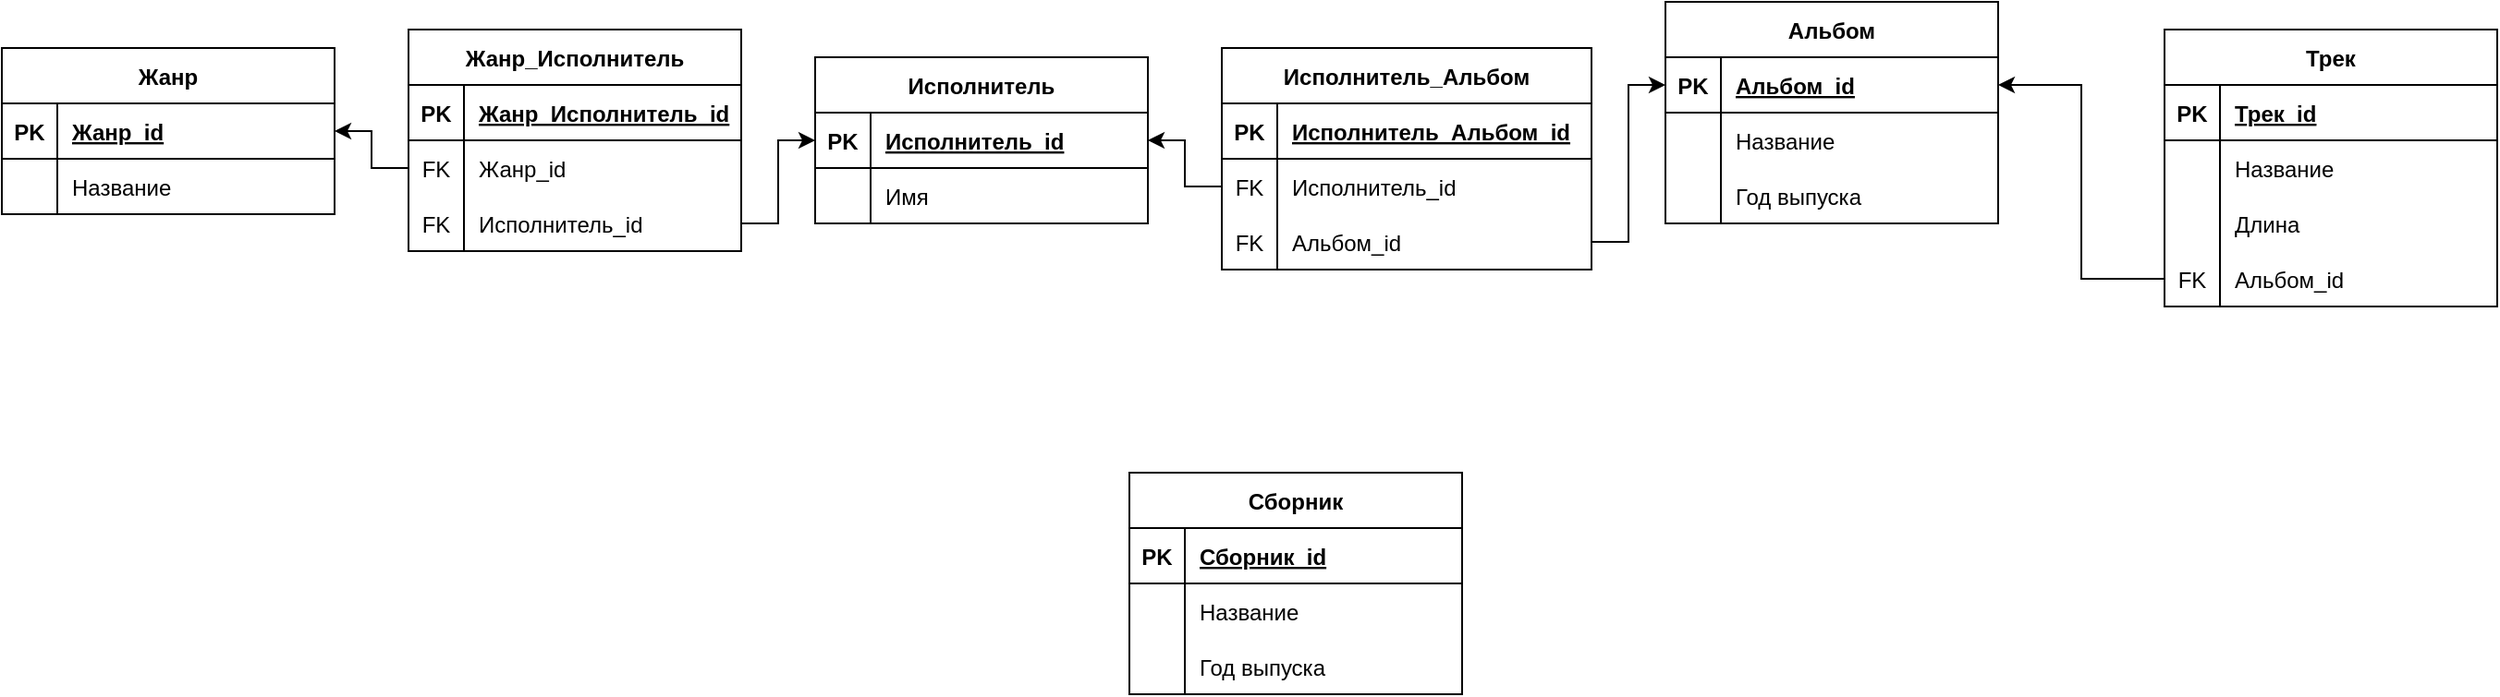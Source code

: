 <mxfile version="20.8.23" type="github">
  <diagram name="Страница 1" id="Ezz1WWHIf42Ru0axihvY">
    <mxGraphModel dx="1434" dy="739" grid="1" gridSize="10" guides="1" tooltips="1" connect="1" arrows="1" fold="1" page="1" pageScale="1" pageWidth="827" pageHeight="1169" math="0" shadow="0">
      <root>
        <mxCell id="0" />
        <mxCell id="1" parent="0" />
        <mxCell id="xEUZkp9Z2RVtKTUsOf9Q-1" value="Жанр" style="shape=table;startSize=30;container=1;collapsible=1;childLayout=tableLayout;fixedRows=1;rowLines=0;fontStyle=1;align=center;resizeLast=1;" parent="1" vertex="1">
          <mxGeometry x="20" y="70" width="180" height="90" as="geometry" />
        </mxCell>
        <mxCell id="xEUZkp9Z2RVtKTUsOf9Q-2" value="" style="shape=tableRow;horizontal=0;startSize=0;swimlaneHead=0;swimlaneBody=0;fillColor=none;collapsible=0;dropTarget=0;points=[[0,0.5],[1,0.5]];portConstraint=eastwest;top=0;left=0;right=0;bottom=1;" parent="xEUZkp9Z2RVtKTUsOf9Q-1" vertex="1">
          <mxGeometry y="30" width="180" height="30" as="geometry" />
        </mxCell>
        <mxCell id="xEUZkp9Z2RVtKTUsOf9Q-3" value="PK" style="shape=partialRectangle;connectable=0;fillColor=none;top=0;left=0;bottom=0;right=0;fontStyle=1;overflow=hidden;" parent="xEUZkp9Z2RVtKTUsOf9Q-2" vertex="1">
          <mxGeometry width="30" height="30" as="geometry">
            <mxRectangle width="30" height="30" as="alternateBounds" />
          </mxGeometry>
        </mxCell>
        <mxCell id="xEUZkp9Z2RVtKTUsOf9Q-4" value="Жанр_id" style="shape=partialRectangle;connectable=0;fillColor=none;top=0;left=0;bottom=0;right=0;align=left;spacingLeft=6;fontStyle=5;overflow=hidden;" parent="xEUZkp9Z2RVtKTUsOf9Q-2" vertex="1">
          <mxGeometry x="30" width="150" height="30" as="geometry">
            <mxRectangle width="150" height="30" as="alternateBounds" />
          </mxGeometry>
        </mxCell>
        <mxCell id="xEUZkp9Z2RVtKTUsOf9Q-5" value="" style="shape=tableRow;horizontal=0;startSize=0;swimlaneHead=0;swimlaneBody=0;fillColor=none;collapsible=0;dropTarget=0;points=[[0,0.5],[1,0.5]];portConstraint=eastwest;top=0;left=0;right=0;bottom=0;" parent="xEUZkp9Z2RVtKTUsOf9Q-1" vertex="1">
          <mxGeometry y="60" width="180" height="30" as="geometry" />
        </mxCell>
        <mxCell id="xEUZkp9Z2RVtKTUsOf9Q-6" value="" style="shape=partialRectangle;connectable=0;fillColor=none;top=0;left=0;bottom=0;right=0;editable=1;overflow=hidden;" parent="xEUZkp9Z2RVtKTUsOf9Q-5" vertex="1">
          <mxGeometry width="30" height="30" as="geometry">
            <mxRectangle width="30" height="30" as="alternateBounds" />
          </mxGeometry>
        </mxCell>
        <mxCell id="xEUZkp9Z2RVtKTUsOf9Q-7" value="Название" style="shape=partialRectangle;connectable=0;fillColor=none;top=0;left=0;bottom=0;right=0;align=left;spacingLeft=6;overflow=hidden;" parent="xEUZkp9Z2RVtKTUsOf9Q-5" vertex="1">
          <mxGeometry x="30" width="150" height="30" as="geometry">
            <mxRectangle width="150" height="30" as="alternateBounds" />
          </mxGeometry>
        </mxCell>
        <mxCell id="xEUZkp9Z2RVtKTUsOf9Q-14" value="Исполнитель" style="shape=table;startSize=30;container=1;collapsible=1;childLayout=tableLayout;fixedRows=1;rowLines=0;fontStyle=1;align=center;resizeLast=1;" parent="1" vertex="1">
          <mxGeometry x="460" y="75" width="180" height="90" as="geometry" />
        </mxCell>
        <mxCell id="xEUZkp9Z2RVtKTUsOf9Q-15" value="" style="shape=tableRow;horizontal=0;startSize=0;swimlaneHead=0;swimlaneBody=0;fillColor=none;collapsible=0;dropTarget=0;points=[[0,0.5],[1,0.5]];portConstraint=eastwest;top=0;left=0;right=0;bottom=1;" parent="xEUZkp9Z2RVtKTUsOf9Q-14" vertex="1">
          <mxGeometry y="30" width="180" height="30" as="geometry" />
        </mxCell>
        <mxCell id="xEUZkp9Z2RVtKTUsOf9Q-16" value="PK" style="shape=partialRectangle;connectable=0;fillColor=none;top=0;left=0;bottom=0;right=0;fontStyle=1;overflow=hidden;" parent="xEUZkp9Z2RVtKTUsOf9Q-15" vertex="1">
          <mxGeometry width="30" height="30" as="geometry">
            <mxRectangle width="30" height="30" as="alternateBounds" />
          </mxGeometry>
        </mxCell>
        <mxCell id="xEUZkp9Z2RVtKTUsOf9Q-17" value="Исполнитель_id" style="shape=partialRectangle;connectable=0;fillColor=none;top=0;left=0;bottom=0;right=0;align=left;spacingLeft=6;fontStyle=5;overflow=hidden;" parent="xEUZkp9Z2RVtKTUsOf9Q-15" vertex="1">
          <mxGeometry x="30" width="150" height="30" as="geometry">
            <mxRectangle width="150" height="30" as="alternateBounds" />
          </mxGeometry>
        </mxCell>
        <mxCell id="xEUZkp9Z2RVtKTUsOf9Q-18" value="" style="shape=tableRow;horizontal=0;startSize=0;swimlaneHead=0;swimlaneBody=0;fillColor=none;collapsible=0;dropTarget=0;points=[[0,0.5],[1,0.5]];portConstraint=eastwest;top=0;left=0;right=0;bottom=0;" parent="xEUZkp9Z2RVtKTUsOf9Q-14" vertex="1">
          <mxGeometry y="60" width="180" height="30" as="geometry" />
        </mxCell>
        <mxCell id="xEUZkp9Z2RVtKTUsOf9Q-19" value="" style="shape=partialRectangle;connectable=0;fillColor=none;top=0;left=0;bottom=0;right=0;editable=1;overflow=hidden;" parent="xEUZkp9Z2RVtKTUsOf9Q-18" vertex="1">
          <mxGeometry width="30" height="30" as="geometry">
            <mxRectangle width="30" height="30" as="alternateBounds" />
          </mxGeometry>
        </mxCell>
        <mxCell id="xEUZkp9Z2RVtKTUsOf9Q-20" value="Имя" style="shape=partialRectangle;connectable=0;fillColor=none;top=0;left=0;bottom=0;right=0;align=left;spacingLeft=6;overflow=hidden;" parent="xEUZkp9Z2RVtKTUsOf9Q-18" vertex="1">
          <mxGeometry x="30" width="150" height="30" as="geometry">
            <mxRectangle width="150" height="30" as="alternateBounds" />
          </mxGeometry>
        </mxCell>
        <mxCell id="xEUZkp9Z2RVtKTUsOf9Q-27" value="Альбом" style="shape=table;startSize=30;container=1;collapsible=1;childLayout=tableLayout;fixedRows=1;rowLines=0;fontStyle=1;align=center;resizeLast=1;" parent="1" vertex="1">
          <mxGeometry x="920" y="45" width="180" height="120" as="geometry" />
        </mxCell>
        <mxCell id="xEUZkp9Z2RVtKTUsOf9Q-28" value="" style="shape=tableRow;horizontal=0;startSize=0;swimlaneHead=0;swimlaneBody=0;fillColor=none;collapsible=0;dropTarget=0;points=[[0,0.5],[1,0.5]];portConstraint=eastwest;top=0;left=0;right=0;bottom=1;" parent="xEUZkp9Z2RVtKTUsOf9Q-27" vertex="1">
          <mxGeometry y="30" width="180" height="30" as="geometry" />
        </mxCell>
        <mxCell id="xEUZkp9Z2RVtKTUsOf9Q-29" value="PK" style="shape=partialRectangle;connectable=0;fillColor=none;top=0;left=0;bottom=0;right=0;fontStyle=1;overflow=hidden;" parent="xEUZkp9Z2RVtKTUsOf9Q-28" vertex="1">
          <mxGeometry width="30" height="30" as="geometry">
            <mxRectangle width="30" height="30" as="alternateBounds" />
          </mxGeometry>
        </mxCell>
        <mxCell id="xEUZkp9Z2RVtKTUsOf9Q-30" value="Альбом_id" style="shape=partialRectangle;connectable=0;fillColor=none;top=0;left=0;bottom=0;right=0;align=left;spacingLeft=6;fontStyle=5;overflow=hidden;" parent="xEUZkp9Z2RVtKTUsOf9Q-28" vertex="1">
          <mxGeometry x="30" width="150" height="30" as="geometry">
            <mxRectangle width="150" height="30" as="alternateBounds" />
          </mxGeometry>
        </mxCell>
        <mxCell id="xEUZkp9Z2RVtKTUsOf9Q-31" value="" style="shape=tableRow;horizontal=0;startSize=0;swimlaneHead=0;swimlaneBody=0;fillColor=none;collapsible=0;dropTarget=0;points=[[0,0.5],[1,0.5]];portConstraint=eastwest;top=0;left=0;right=0;bottom=0;" parent="xEUZkp9Z2RVtKTUsOf9Q-27" vertex="1">
          <mxGeometry y="60" width="180" height="30" as="geometry" />
        </mxCell>
        <mxCell id="xEUZkp9Z2RVtKTUsOf9Q-32" value="" style="shape=partialRectangle;connectable=0;fillColor=none;top=0;left=0;bottom=0;right=0;editable=1;overflow=hidden;" parent="xEUZkp9Z2RVtKTUsOf9Q-31" vertex="1">
          <mxGeometry width="30" height="30" as="geometry">
            <mxRectangle width="30" height="30" as="alternateBounds" />
          </mxGeometry>
        </mxCell>
        <mxCell id="xEUZkp9Z2RVtKTUsOf9Q-33" value="Название" style="shape=partialRectangle;connectable=0;fillColor=none;top=0;left=0;bottom=0;right=0;align=left;spacingLeft=6;overflow=hidden;" parent="xEUZkp9Z2RVtKTUsOf9Q-31" vertex="1">
          <mxGeometry x="30" width="150" height="30" as="geometry">
            <mxRectangle width="150" height="30" as="alternateBounds" />
          </mxGeometry>
        </mxCell>
        <mxCell id="xEUZkp9Z2RVtKTUsOf9Q-34" value="" style="shape=tableRow;horizontal=0;startSize=0;swimlaneHead=0;swimlaneBody=0;fillColor=none;collapsible=0;dropTarget=0;points=[[0,0.5],[1,0.5]];portConstraint=eastwest;top=0;left=0;right=0;bottom=0;" parent="xEUZkp9Z2RVtKTUsOf9Q-27" vertex="1">
          <mxGeometry y="90" width="180" height="30" as="geometry" />
        </mxCell>
        <mxCell id="xEUZkp9Z2RVtKTUsOf9Q-35" value="" style="shape=partialRectangle;connectable=0;fillColor=none;top=0;left=0;bottom=0;right=0;editable=1;overflow=hidden;" parent="xEUZkp9Z2RVtKTUsOf9Q-34" vertex="1">
          <mxGeometry width="30" height="30" as="geometry">
            <mxRectangle width="30" height="30" as="alternateBounds" />
          </mxGeometry>
        </mxCell>
        <mxCell id="xEUZkp9Z2RVtKTUsOf9Q-36" value="Год выпуска" style="shape=partialRectangle;connectable=0;fillColor=none;top=0;left=0;bottom=0;right=0;align=left;spacingLeft=6;overflow=hidden;" parent="xEUZkp9Z2RVtKTUsOf9Q-34" vertex="1">
          <mxGeometry x="30" width="150" height="30" as="geometry">
            <mxRectangle width="150" height="30" as="alternateBounds" />
          </mxGeometry>
        </mxCell>
        <mxCell id="xEUZkp9Z2RVtKTUsOf9Q-40" value="Трек" style="shape=table;startSize=30;container=1;collapsible=1;childLayout=tableLayout;fixedRows=1;rowLines=0;fontStyle=1;align=center;resizeLast=1;" parent="1" vertex="1">
          <mxGeometry x="1190" y="60" width="180" height="150" as="geometry" />
        </mxCell>
        <mxCell id="xEUZkp9Z2RVtKTUsOf9Q-41" value="" style="shape=tableRow;horizontal=0;startSize=0;swimlaneHead=0;swimlaneBody=0;fillColor=none;collapsible=0;dropTarget=0;points=[[0,0.5],[1,0.5]];portConstraint=eastwest;top=0;left=0;right=0;bottom=1;" parent="xEUZkp9Z2RVtKTUsOf9Q-40" vertex="1">
          <mxGeometry y="30" width="180" height="30" as="geometry" />
        </mxCell>
        <mxCell id="xEUZkp9Z2RVtKTUsOf9Q-42" value="PK" style="shape=partialRectangle;connectable=0;fillColor=none;top=0;left=0;bottom=0;right=0;fontStyle=1;overflow=hidden;" parent="xEUZkp9Z2RVtKTUsOf9Q-41" vertex="1">
          <mxGeometry width="30" height="30" as="geometry">
            <mxRectangle width="30" height="30" as="alternateBounds" />
          </mxGeometry>
        </mxCell>
        <mxCell id="xEUZkp9Z2RVtKTUsOf9Q-43" value="Трек_id" style="shape=partialRectangle;connectable=0;fillColor=none;top=0;left=0;bottom=0;right=0;align=left;spacingLeft=6;fontStyle=5;overflow=hidden;" parent="xEUZkp9Z2RVtKTUsOf9Q-41" vertex="1">
          <mxGeometry x="30" width="150" height="30" as="geometry">
            <mxRectangle width="150" height="30" as="alternateBounds" />
          </mxGeometry>
        </mxCell>
        <mxCell id="xEUZkp9Z2RVtKTUsOf9Q-44" value="" style="shape=tableRow;horizontal=0;startSize=0;swimlaneHead=0;swimlaneBody=0;fillColor=none;collapsible=0;dropTarget=0;points=[[0,0.5],[1,0.5]];portConstraint=eastwest;top=0;left=0;right=0;bottom=0;" parent="xEUZkp9Z2RVtKTUsOf9Q-40" vertex="1">
          <mxGeometry y="60" width="180" height="30" as="geometry" />
        </mxCell>
        <mxCell id="xEUZkp9Z2RVtKTUsOf9Q-45" value="" style="shape=partialRectangle;connectable=0;fillColor=none;top=0;left=0;bottom=0;right=0;editable=1;overflow=hidden;" parent="xEUZkp9Z2RVtKTUsOf9Q-44" vertex="1">
          <mxGeometry width="30" height="30" as="geometry">
            <mxRectangle width="30" height="30" as="alternateBounds" />
          </mxGeometry>
        </mxCell>
        <mxCell id="xEUZkp9Z2RVtKTUsOf9Q-46" value="Название" style="shape=partialRectangle;connectable=0;fillColor=none;top=0;left=0;bottom=0;right=0;align=left;spacingLeft=6;overflow=hidden;" parent="xEUZkp9Z2RVtKTUsOf9Q-44" vertex="1">
          <mxGeometry x="30" width="150" height="30" as="geometry">
            <mxRectangle width="150" height="30" as="alternateBounds" />
          </mxGeometry>
        </mxCell>
        <mxCell id="xEUZkp9Z2RVtKTUsOf9Q-47" value="" style="shape=tableRow;horizontal=0;startSize=0;swimlaneHead=0;swimlaneBody=0;fillColor=none;collapsible=0;dropTarget=0;points=[[0,0.5],[1,0.5]];portConstraint=eastwest;top=0;left=0;right=0;bottom=0;" parent="xEUZkp9Z2RVtKTUsOf9Q-40" vertex="1">
          <mxGeometry y="90" width="180" height="30" as="geometry" />
        </mxCell>
        <mxCell id="xEUZkp9Z2RVtKTUsOf9Q-48" value="" style="shape=partialRectangle;connectable=0;fillColor=none;top=0;left=0;bottom=0;right=0;editable=1;overflow=hidden;" parent="xEUZkp9Z2RVtKTUsOf9Q-47" vertex="1">
          <mxGeometry width="30" height="30" as="geometry">
            <mxRectangle width="30" height="30" as="alternateBounds" />
          </mxGeometry>
        </mxCell>
        <mxCell id="xEUZkp9Z2RVtKTUsOf9Q-49" value="Длина" style="shape=partialRectangle;connectable=0;fillColor=none;top=0;left=0;bottom=0;right=0;align=left;spacingLeft=6;overflow=hidden;" parent="xEUZkp9Z2RVtKTUsOf9Q-47" vertex="1">
          <mxGeometry x="30" width="150" height="30" as="geometry">
            <mxRectangle width="150" height="30" as="alternateBounds" />
          </mxGeometry>
        </mxCell>
        <mxCell id="xEUZkp9Z2RVtKTUsOf9Q-50" value="" style="shape=tableRow;horizontal=0;startSize=0;swimlaneHead=0;swimlaneBody=0;fillColor=none;collapsible=0;dropTarget=0;points=[[0,0.5],[1,0.5]];portConstraint=eastwest;top=0;left=0;right=0;bottom=0;" parent="xEUZkp9Z2RVtKTUsOf9Q-40" vertex="1">
          <mxGeometry y="120" width="180" height="30" as="geometry" />
        </mxCell>
        <mxCell id="xEUZkp9Z2RVtKTUsOf9Q-51" value="FK" style="shape=partialRectangle;connectable=0;fillColor=none;top=0;left=0;bottom=0;right=0;editable=1;overflow=hidden;" parent="xEUZkp9Z2RVtKTUsOf9Q-50" vertex="1">
          <mxGeometry width="30" height="30" as="geometry">
            <mxRectangle width="30" height="30" as="alternateBounds" />
          </mxGeometry>
        </mxCell>
        <mxCell id="xEUZkp9Z2RVtKTUsOf9Q-52" value="Альбом_id" style="shape=partialRectangle;connectable=0;fillColor=none;top=0;left=0;bottom=0;right=0;align=left;spacingLeft=6;overflow=hidden;" parent="xEUZkp9Z2RVtKTUsOf9Q-50" vertex="1">
          <mxGeometry x="30" width="150" height="30" as="geometry">
            <mxRectangle width="150" height="30" as="alternateBounds" />
          </mxGeometry>
        </mxCell>
        <mxCell id="xEUZkp9Z2RVtKTUsOf9Q-56" style="edgeStyle=orthogonalEdgeStyle;rounded=0;orthogonalLoop=1;jettySize=auto;html=1;exitX=0;exitY=0.5;exitDx=0;exitDy=0;entryX=1;entryY=0.5;entryDx=0;entryDy=0;" parent="1" source="xEUZkp9Z2RVtKTUsOf9Q-50" target="xEUZkp9Z2RVtKTUsOf9Q-28" edge="1">
          <mxGeometry relative="1" as="geometry" />
        </mxCell>
        <mxCell id="Y1uK0afLPZ9eiQWl_bRv-1" value="Жанр_Исполнитель" style="shape=table;startSize=30;container=1;collapsible=1;childLayout=tableLayout;fixedRows=1;rowLines=0;fontStyle=1;align=center;resizeLast=1;" vertex="1" parent="1">
          <mxGeometry x="240" y="60" width="180" height="120" as="geometry" />
        </mxCell>
        <mxCell id="Y1uK0afLPZ9eiQWl_bRv-2" value="" style="shape=tableRow;horizontal=0;startSize=0;swimlaneHead=0;swimlaneBody=0;fillColor=none;collapsible=0;dropTarget=0;points=[[0,0.5],[1,0.5]];portConstraint=eastwest;top=0;left=0;right=0;bottom=1;" vertex="1" parent="Y1uK0afLPZ9eiQWl_bRv-1">
          <mxGeometry y="30" width="180" height="30" as="geometry" />
        </mxCell>
        <mxCell id="Y1uK0afLPZ9eiQWl_bRv-3" value="PK" style="shape=partialRectangle;connectable=0;fillColor=none;top=0;left=0;bottom=0;right=0;fontStyle=1;overflow=hidden;" vertex="1" parent="Y1uK0afLPZ9eiQWl_bRv-2">
          <mxGeometry width="30" height="30" as="geometry">
            <mxRectangle width="30" height="30" as="alternateBounds" />
          </mxGeometry>
        </mxCell>
        <mxCell id="Y1uK0afLPZ9eiQWl_bRv-4" value="Жанр_Исполнитель_id" style="shape=partialRectangle;connectable=0;fillColor=none;top=0;left=0;bottom=0;right=0;align=left;spacingLeft=6;fontStyle=5;overflow=hidden;" vertex="1" parent="Y1uK0afLPZ9eiQWl_bRv-2">
          <mxGeometry x="30" width="150" height="30" as="geometry">
            <mxRectangle width="150" height="30" as="alternateBounds" />
          </mxGeometry>
        </mxCell>
        <mxCell id="Y1uK0afLPZ9eiQWl_bRv-14" style="shape=tableRow;horizontal=0;startSize=0;swimlaneHead=0;swimlaneBody=0;fillColor=none;collapsible=0;dropTarget=0;points=[[0,0.5],[1,0.5]];portConstraint=eastwest;top=0;left=0;right=0;bottom=0;" vertex="1" parent="Y1uK0afLPZ9eiQWl_bRv-1">
          <mxGeometry y="60" width="180" height="30" as="geometry" />
        </mxCell>
        <mxCell id="Y1uK0afLPZ9eiQWl_bRv-15" value="FK" style="shape=partialRectangle;connectable=0;fillColor=none;top=0;left=0;bottom=0;right=0;editable=1;overflow=hidden;" vertex="1" parent="Y1uK0afLPZ9eiQWl_bRv-14">
          <mxGeometry width="30" height="30" as="geometry">
            <mxRectangle width="30" height="30" as="alternateBounds" />
          </mxGeometry>
        </mxCell>
        <mxCell id="Y1uK0afLPZ9eiQWl_bRv-16" value="Жанр_id" style="shape=partialRectangle;connectable=0;fillColor=none;top=0;left=0;bottom=0;right=0;align=left;spacingLeft=6;overflow=hidden;" vertex="1" parent="Y1uK0afLPZ9eiQWl_bRv-14">
          <mxGeometry x="30" width="150" height="30" as="geometry">
            <mxRectangle width="150" height="30" as="alternateBounds" />
          </mxGeometry>
        </mxCell>
        <mxCell id="Y1uK0afLPZ9eiQWl_bRv-5" value="" style="shape=tableRow;horizontal=0;startSize=0;swimlaneHead=0;swimlaneBody=0;fillColor=none;collapsible=0;dropTarget=0;points=[[0,0.5],[1,0.5]];portConstraint=eastwest;top=0;left=0;right=0;bottom=0;" vertex="1" parent="Y1uK0afLPZ9eiQWl_bRv-1">
          <mxGeometry y="90" width="180" height="30" as="geometry" />
        </mxCell>
        <mxCell id="Y1uK0afLPZ9eiQWl_bRv-6" value="FK" style="shape=partialRectangle;connectable=0;fillColor=none;top=0;left=0;bottom=0;right=0;editable=1;overflow=hidden;" vertex="1" parent="Y1uK0afLPZ9eiQWl_bRv-5">
          <mxGeometry width="30" height="30" as="geometry">
            <mxRectangle width="30" height="30" as="alternateBounds" />
          </mxGeometry>
        </mxCell>
        <mxCell id="Y1uK0afLPZ9eiQWl_bRv-7" value="Исполнитель_id" style="shape=partialRectangle;connectable=0;fillColor=none;top=0;left=0;bottom=0;right=0;align=left;spacingLeft=6;overflow=hidden;" vertex="1" parent="Y1uK0afLPZ9eiQWl_bRv-5">
          <mxGeometry x="30" width="150" height="30" as="geometry">
            <mxRectangle width="150" height="30" as="alternateBounds" />
          </mxGeometry>
        </mxCell>
        <mxCell id="Y1uK0afLPZ9eiQWl_bRv-18" style="edgeStyle=orthogonalEdgeStyle;rounded=0;orthogonalLoop=1;jettySize=auto;html=1;exitX=0;exitY=0.5;exitDx=0;exitDy=0;entryX=1;entryY=0.5;entryDx=0;entryDy=0;" edge="1" parent="1" source="Y1uK0afLPZ9eiQWl_bRv-14" target="xEUZkp9Z2RVtKTUsOf9Q-2">
          <mxGeometry relative="1" as="geometry" />
        </mxCell>
        <mxCell id="Y1uK0afLPZ9eiQWl_bRv-19" style="edgeStyle=orthogonalEdgeStyle;rounded=0;orthogonalLoop=1;jettySize=auto;html=1;exitX=1;exitY=0.5;exitDx=0;exitDy=0;entryX=0;entryY=0.5;entryDx=0;entryDy=0;" edge="1" parent="1" source="Y1uK0afLPZ9eiQWl_bRv-5" target="xEUZkp9Z2RVtKTUsOf9Q-15">
          <mxGeometry relative="1" as="geometry" />
        </mxCell>
        <mxCell id="Y1uK0afLPZ9eiQWl_bRv-20" value="Исполнитель_Альбом" style="shape=table;startSize=30;container=1;collapsible=1;childLayout=tableLayout;fixedRows=1;rowLines=0;fontStyle=1;align=center;resizeLast=1;" vertex="1" parent="1">
          <mxGeometry x="680" y="70" width="200" height="120" as="geometry" />
        </mxCell>
        <mxCell id="Y1uK0afLPZ9eiQWl_bRv-21" value="" style="shape=tableRow;horizontal=0;startSize=0;swimlaneHead=0;swimlaneBody=0;fillColor=none;collapsible=0;dropTarget=0;points=[[0,0.5],[1,0.5]];portConstraint=eastwest;top=0;left=0;right=0;bottom=1;" vertex="1" parent="Y1uK0afLPZ9eiQWl_bRv-20">
          <mxGeometry y="30" width="200" height="30" as="geometry" />
        </mxCell>
        <mxCell id="Y1uK0afLPZ9eiQWl_bRv-22" value="PK" style="shape=partialRectangle;connectable=0;fillColor=none;top=0;left=0;bottom=0;right=0;fontStyle=1;overflow=hidden;" vertex="1" parent="Y1uK0afLPZ9eiQWl_bRv-21">
          <mxGeometry width="30" height="30" as="geometry">
            <mxRectangle width="30" height="30" as="alternateBounds" />
          </mxGeometry>
        </mxCell>
        <mxCell id="Y1uK0afLPZ9eiQWl_bRv-23" value="Исполнитель_Альбом_id" style="shape=partialRectangle;connectable=0;fillColor=none;top=0;left=0;bottom=0;right=0;align=left;spacingLeft=6;fontStyle=5;overflow=hidden;" vertex="1" parent="Y1uK0afLPZ9eiQWl_bRv-21">
          <mxGeometry x="30" width="170" height="30" as="geometry">
            <mxRectangle width="170" height="30" as="alternateBounds" />
          </mxGeometry>
        </mxCell>
        <mxCell id="Y1uK0afLPZ9eiQWl_bRv-24" value="" style="shape=tableRow;horizontal=0;startSize=0;swimlaneHead=0;swimlaneBody=0;fillColor=none;collapsible=0;dropTarget=0;points=[[0,0.5],[1,0.5]];portConstraint=eastwest;top=0;left=0;right=0;bottom=0;" vertex="1" parent="Y1uK0afLPZ9eiQWl_bRv-20">
          <mxGeometry y="60" width="200" height="30" as="geometry" />
        </mxCell>
        <mxCell id="Y1uK0afLPZ9eiQWl_bRv-25" value="FK" style="shape=partialRectangle;connectable=0;fillColor=none;top=0;left=0;bottom=0;right=0;editable=1;overflow=hidden;" vertex="1" parent="Y1uK0afLPZ9eiQWl_bRv-24">
          <mxGeometry width="30" height="30" as="geometry">
            <mxRectangle width="30" height="30" as="alternateBounds" />
          </mxGeometry>
        </mxCell>
        <mxCell id="Y1uK0afLPZ9eiQWl_bRv-26" value="Исполнитель_id" style="shape=partialRectangle;connectable=0;fillColor=none;top=0;left=0;bottom=0;right=0;align=left;spacingLeft=6;overflow=hidden;" vertex="1" parent="Y1uK0afLPZ9eiQWl_bRv-24">
          <mxGeometry x="30" width="170" height="30" as="geometry">
            <mxRectangle width="170" height="30" as="alternateBounds" />
          </mxGeometry>
        </mxCell>
        <mxCell id="Y1uK0afLPZ9eiQWl_bRv-27" value="" style="shape=tableRow;horizontal=0;startSize=0;swimlaneHead=0;swimlaneBody=0;fillColor=none;collapsible=0;dropTarget=0;points=[[0,0.5],[1,0.5]];portConstraint=eastwest;top=0;left=0;right=0;bottom=0;" vertex="1" parent="Y1uK0afLPZ9eiQWl_bRv-20">
          <mxGeometry y="90" width="200" height="30" as="geometry" />
        </mxCell>
        <mxCell id="Y1uK0afLPZ9eiQWl_bRv-28" value="FK" style="shape=partialRectangle;connectable=0;fillColor=none;top=0;left=0;bottom=0;right=0;editable=1;overflow=hidden;" vertex="1" parent="Y1uK0afLPZ9eiQWl_bRv-27">
          <mxGeometry width="30" height="30" as="geometry">
            <mxRectangle width="30" height="30" as="alternateBounds" />
          </mxGeometry>
        </mxCell>
        <mxCell id="Y1uK0afLPZ9eiQWl_bRv-29" value="Альбом_id" style="shape=partialRectangle;connectable=0;fillColor=none;top=0;left=0;bottom=0;right=0;align=left;spacingLeft=6;overflow=hidden;" vertex="1" parent="Y1uK0afLPZ9eiQWl_bRv-27">
          <mxGeometry x="30" width="170" height="30" as="geometry">
            <mxRectangle width="170" height="30" as="alternateBounds" />
          </mxGeometry>
        </mxCell>
        <mxCell id="Y1uK0afLPZ9eiQWl_bRv-33" style="edgeStyle=orthogonalEdgeStyle;rounded=0;orthogonalLoop=1;jettySize=auto;html=1;exitX=0;exitY=0.5;exitDx=0;exitDy=0;entryX=1;entryY=0.5;entryDx=0;entryDy=0;" edge="1" parent="1" source="Y1uK0afLPZ9eiQWl_bRv-24" target="xEUZkp9Z2RVtKTUsOf9Q-15">
          <mxGeometry relative="1" as="geometry" />
        </mxCell>
        <mxCell id="Y1uK0afLPZ9eiQWl_bRv-34" style="edgeStyle=orthogonalEdgeStyle;rounded=0;orthogonalLoop=1;jettySize=auto;html=1;exitX=1;exitY=0.5;exitDx=0;exitDy=0;entryX=0;entryY=0.5;entryDx=0;entryDy=0;" edge="1" parent="1" source="Y1uK0afLPZ9eiQWl_bRv-27" target="xEUZkp9Z2RVtKTUsOf9Q-28">
          <mxGeometry relative="1" as="geometry" />
        </mxCell>
        <mxCell id="Y1uK0afLPZ9eiQWl_bRv-35" value="Сборник" style="shape=table;startSize=30;container=1;collapsible=1;childLayout=tableLayout;fixedRows=1;rowLines=0;fontStyle=1;align=center;resizeLast=1;" vertex="1" parent="1">
          <mxGeometry x="630" y="300" width="180" height="120" as="geometry" />
        </mxCell>
        <mxCell id="Y1uK0afLPZ9eiQWl_bRv-36" value="" style="shape=tableRow;horizontal=0;startSize=0;swimlaneHead=0;swimlaneBody=0;fillColor=none;collapsible=0;dropTarget=0;points=[[0,0.5],[1,0.5]];portConstraint=eastwest;top=0;left=0;right=0;bottom=1;" vertex="1" parent="Y1uK0afLPZ9eiQWl_bRv-35">
          <mxGeometry y="30" width="180" height="30" as="geometry" />
        </mxCell>
        <mxCell id="Y1uK0afLPZ9eiQWl_bRv-37" value="PK" style="shape=partialRectangle;connectable=0;fillColor=none;top=0;left=0;bottom=0;right=0;fontStyle=1;overflow=hidden;" vertex="1" parent="Y1uK0afLPZ9eiQWl_bRv-36">
          <mxGeometry width="30" height="30" as="geometry">
            <mxRectangle width="30" height="30" as="alternateBounds" />
          </mxGeometry>
        </mxCell>
        <mxCell id="Y1uK0afLPZ9eiQWl_bRv-38" value="Сборник_id" style="shape=partialRectangle;connectable=0;fillColor=none;top=0;left=0;bottom=0;right=0;align=left;spacingLeft=6;fontStyle=5;overflow=hidden;" vertex="1" parent="Y1uK0afLPZ9eiQWl_bRv-36">
          <mxGeometry x="30" width="150" height="30" as="geometry">
            <mxRectangle width="150" height="30" as="alternateBounds" />
          </mxGeometry>
        </mxCell>
        <mxCell id="Y1uK0afLPZ9eiQWl_bRv-39" value="" style="shape=tableRow;horizontal=0;startSize=0;swimlaneHead=0;swimlaneBody=0;fillColor=none;collapsible=0;dropTarget=0;points=[[0,0.5],[1,0.5]];portConstraint=eastwest;top=0;left=0;right=0;bottom=0;" vertex="1" parent="Y1uK0afLPZ9eiQWl_bRv-35">
          <mxGeometry y="60" width="180" height="30" as="geometry" />
        </mxCell>
        <mxCell id="Y1uK0afLPZ9eiQWl_bRv-40" value="" style="shape=partialRectangle;connectable=0;fillColor=none;top=0;left=0;bottom=0;right=0;editable=1;overflow=hidden;" vertex="1" parent="Y1uK0afLPZ9eiQWl_bRv-39">
          <mxGeometry width="30" height="30" as="geometry">
            <mxRectangle width="30" height="30" as="alternateBounds" />
          </mxGeometry>
        </mxCell>
        <mxCell id="Y1uK0afLPZ9eiQWl_bRv-41" value="Название" style="shape=partialRectangle;connectable=0;fillColor=none;top=0;left=0;bottom=0;right=0;align=left;spacingLeft=6;overflow=hidden;" vertex="1" parent="Y1uK0afLPZ9eiQWl_bRv-39">
          <mxGeometry x="30" width="150" height="30" as="geometry">
            <mxRectangle width="150" height="30" as="alternateBounds" />
          </mxGeometry>
        </mxCell>
        <mxCell id="Y1uK0afLPZ9eiQWl_bRv-42" value="" style="shape=tableRow;horizontal=0;startSize=0;swimlaneHead=0;swimlaneBody=0;fillColor=none;collapsible=0;dropTarget=0;points=[[0,0.5],[1,0.5]];portConstraint=eastwest;top=0;left=0;right=0;bottom=0;" vertex="1" parent="Y1uK0afLPZ9eiQWl_bRv-35">
          <mxGeometry y="90" width="180" height="30" as="geometry" />
        </mxCell>
        <mxCell id="Y1uK0afLPZ9eiQWl_bRv-43" value="" style="shape=partialRectangle;connectable=0;fillColor=none;top=0;left=0;bottom=0;right=0;editable=1;overflow=hidden;" vertex="1" parent="Y1uK0afLPZ9eiQWl_bRv-42">
          <mxGeometry width="30" height="30" as="geometry">
            <mxRectangle width="30" height="30" as="alternateBounds" />
          </mxGeometry>
        </mxCell>
        <mxCell id="Y1uK0afLPZ9eiQWl_bRv-44" value="Год выпуска" style="shape=partialRectangle;connectable=0;fillColor=none;top=0;left=0;bottom=0;right=0;align=left;spacingLeft=6;overflow=hidden;" vertex="1" parent="Y1uK0afLPZ9eiQWl_bRv-42">
          <mxGeometry x="30" width="150" height="30" as="geometry">
            <mxRectangle width="150" height="30" as="alternateBounds" />
          </mxGeometry>
        </mxCell>
      </root>
    </mxGraphModel>
  </diagram>
</mxfile>
